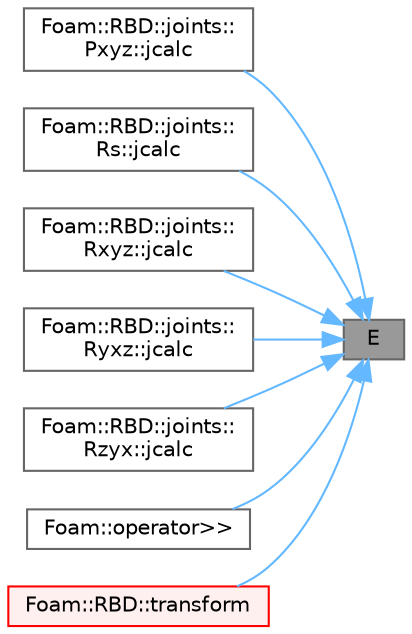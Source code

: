 digraph "E"
{
 // LATEX_PDF_SIZE
  bgcolor="transparent";
  edge [fontname=Helvetica,fontsize=10,labelfontname=Helvetica,labelfontsize=10];
  node [fontname=Helvetica,fontsize=10,shape=box,height=0.2,width=0.4];
  rankdir="RL";
  Node1 [id="Node000001",label="E",height=0.2,width=0.4,color="gray40", fillcolor="grey60", style="filled", fontcolor="black",tooltip=" "];
  Node1 -> Node2 [id="edge1_Node000001_Node000002",dir="back",color="steelblue1",style="solid",tooltip=" "];
  Node2 [id="Node000002",label="Foam::RBD::joints::\lPxyz::jcalc",height=0.2,width=0.4,color="grey40", fillcolor="white", style="filled",URL="$classFoam_1_1RBD_1_1joints_1_1Pxyz.html#a704cdcfe650b6acc214d0e74870900e9",tooltip=" "];
  Node1 -> Node3 [id="edge2_Node000001_Node000003",dir="back",color="steelblue1",style="solid",tooltip=" "];
  Node3 [id="Node000003",label="Foam::RBD::joints::\lRs::jcalc",height=0.2,width=0.4,color="grey40", fillcolor="white", style="filled",URL="$classFoam_1_1RBD_1_1joints_1_1Rs.html#a704cdcfe650b6acc214d0e74870900e9",tooltip=" "];
  Node1 -> Node4 [id="edge3_Node000001_Node000004",dir="back",color="steelblue1",style="solid",tooltip=" "];
  Node4 [id="Node000004",label="Foam::RBD::joints::\lRxyz::jcalc",height=0.2,width=0.4,color="grey40", fillcolor="white", style="filled",URL="$classFoam_1_1RBD_1_1joints_1_1Rxyz.html#a704cdcfe650b6acc214d0e74870900e9",tooltip=" "];
  Node1 -> Node5 [id="edge4_Node000001_Node000005",dir="back",color="steelblue1",style="solid",tooltip=" "];
  Node5 [id="Node000005",label="Foam::RBD::joints::\lRyxz::jcalc",height=0.2,width=0.4,color="grey40", fillcolor="white", style="filled",URL="$classFoam_1_1RBD_1_1joints_1_1Ryxz.html#a704cdcfe650b6acc214d0e74870900e9",tooltip=" "];
  Node1 -> Node6 [id="edge5_Node000001_Node000006",dir="back",color="steelblue1",style="solid",tooltip=" "];
  Node6 [id="Node000006",label="Foam::RBD::joints::\lRzyx::jcalc",height=0.2,width=0.4,color="grey40", fillcolor="white", style="filled",URL="$classFoam_1_1RBD_1_1joints_1_1Rzyx.html#a704cdcfe650b6acc214d0e74870900e9",tooltip=" "];
  Node1 -> Node7 [id="edge6_Node000001_Node000007",dir="back",color="steelblue1",style="solid",tooltip=" "];
  Node7 [id="Node000007",label="Foam::operator\>\>",height=0.2,width=0.4,color="grey40", fillcolor="white", style="filled",URL="$namespaceFoam.html#ad02cd350bd4171a090d94641705f0e5d",tooltip=" "];
  Node1 -> Node8 [id="edge7_Node000001_Node000008",dir="back",color="steelblue1",style="solid",tooltip=" "];
  Node8 [id="Node000008",label="Foam::RBD::transform",height=0.2,width=0.4,color="red", fillcolor="#FFF0F0", style="filled",URL="$namespaceFoam_1_1RBD.html#a5096c1605bd549e19205359f2f1fa426",tooltip=" "];
}
